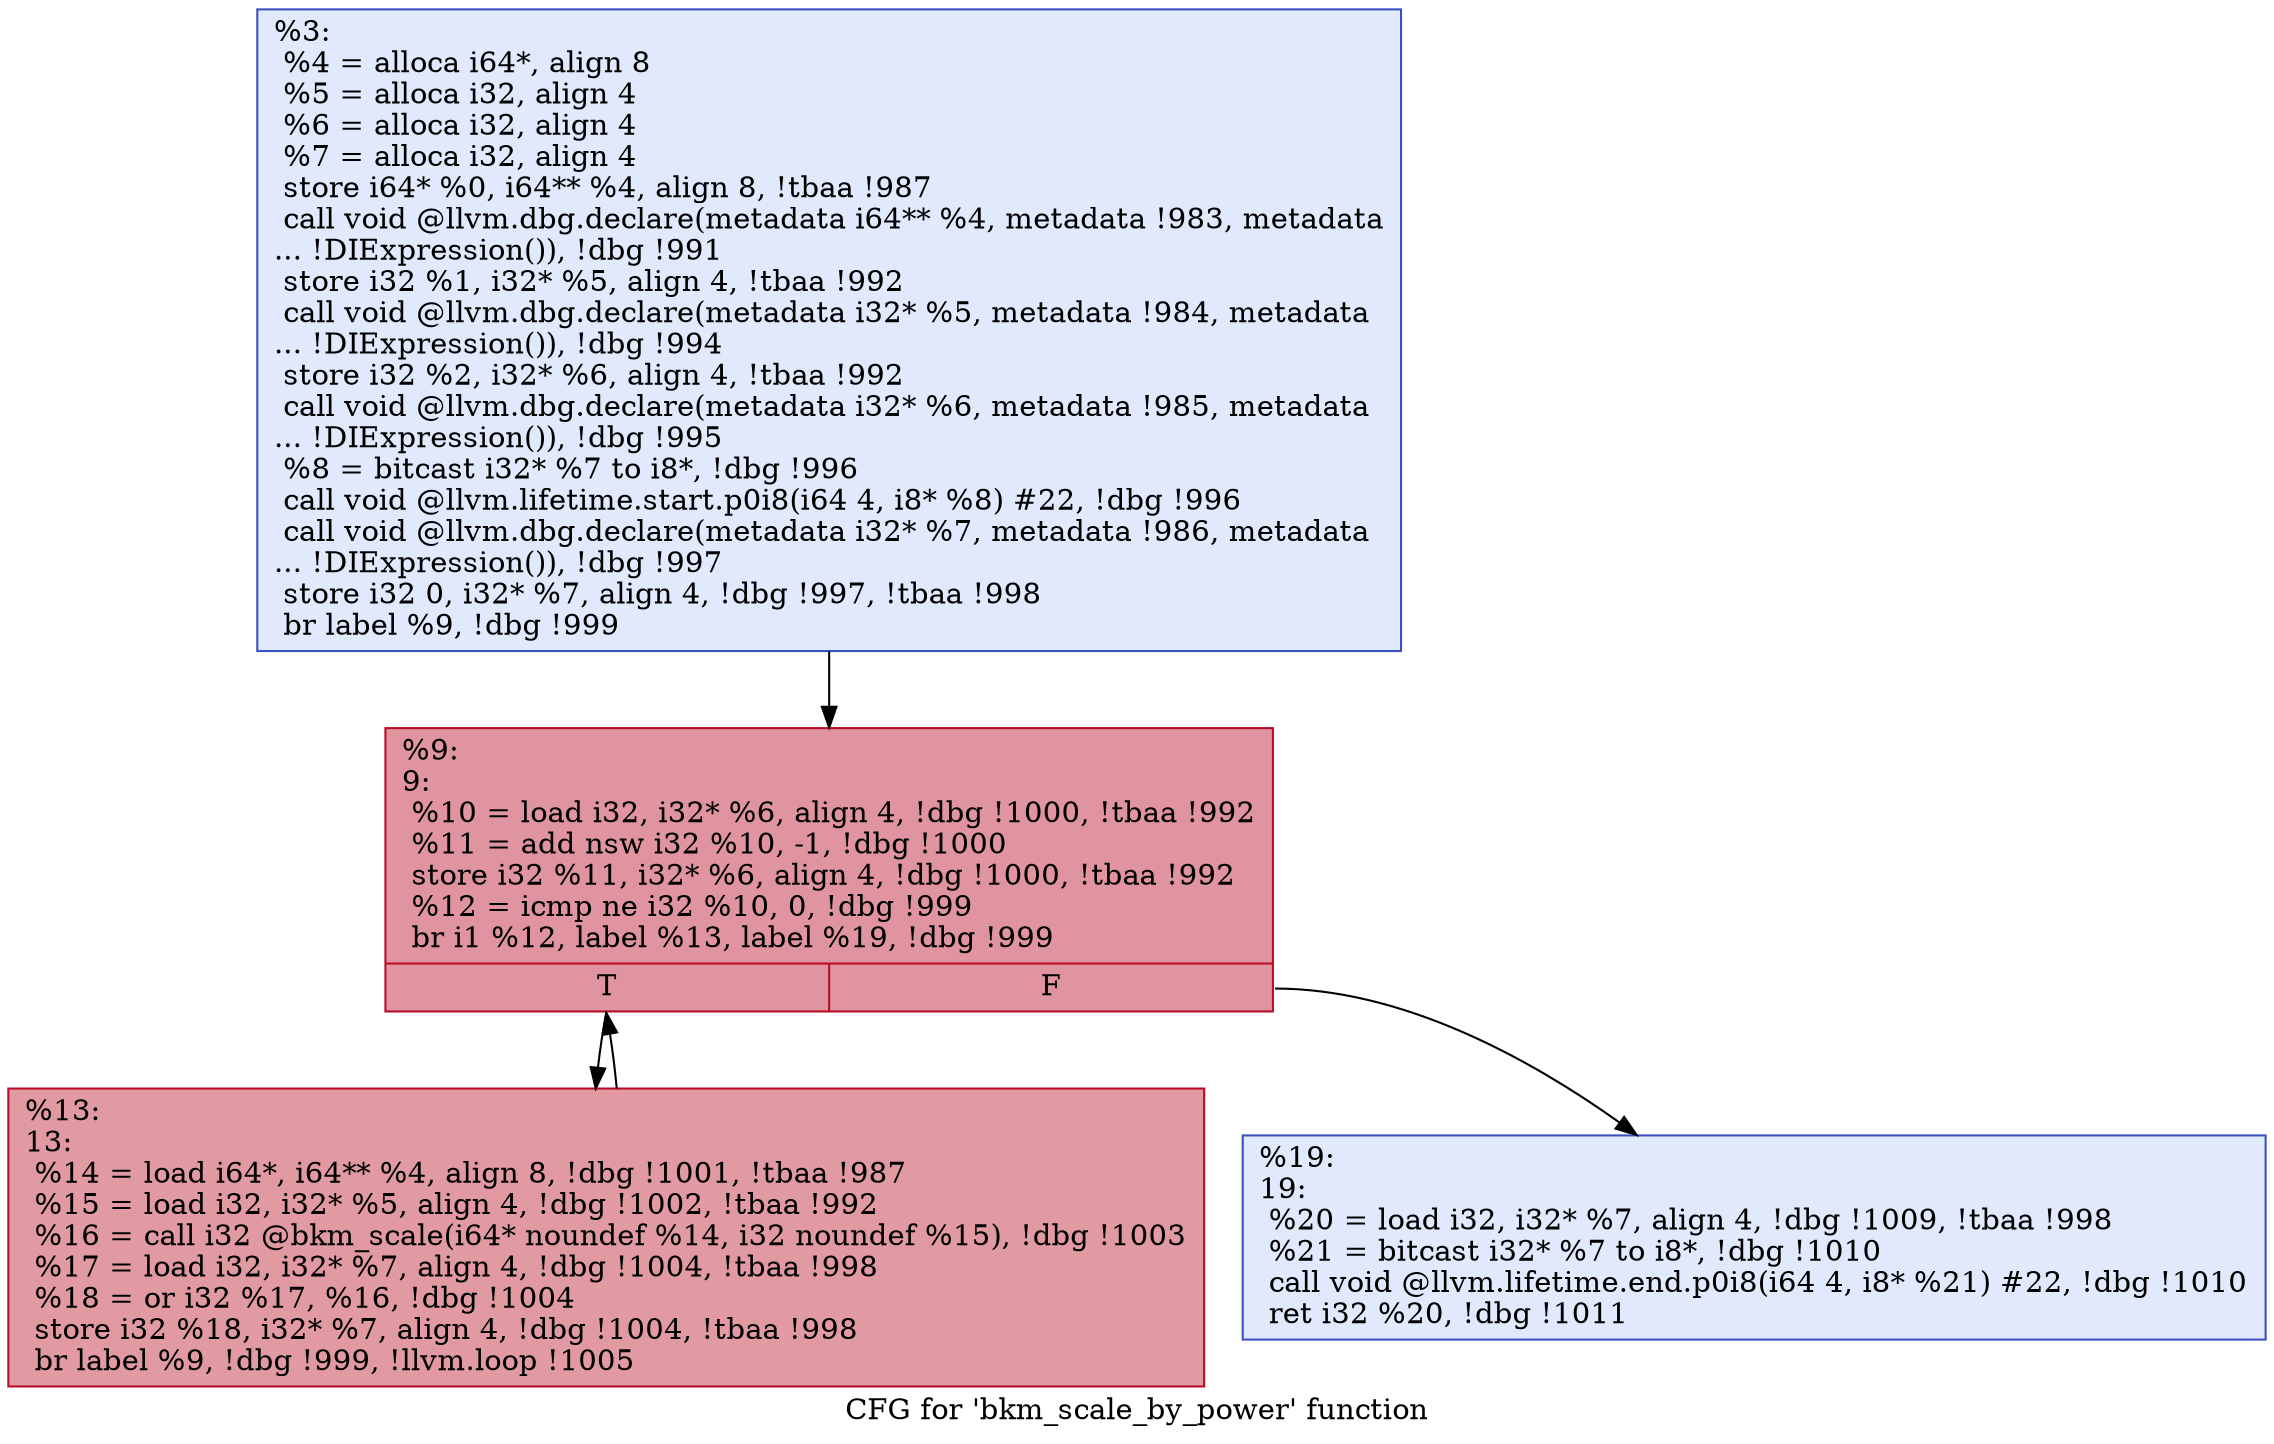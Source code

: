 digraph "CFG for 'bkm_scale_by_power' function" {
	label="CFG for 'bkm_scale_by_power' function";

	Node0x26115c0 [shape=record,color="#3d50c3ff", style=filled, fillcolor="#b9d0f970",label="{%3:\l  %4 = alloca i64*, align 8\l  %5 = alloca i32, align 4\l  %6 = alloca i32, align 4\l  %7 = alloca i32, align 4\l  store i64* %0, i64** %4, align 8, !tbaa !987\l  call void @llvm.dbg.declare(metadata i64** %4, metadata !983, metadata\l... !DIExpression()), !dbg !991\l  store i32 %1, i32* %5, align 4, !tbaa !992\l  call void @llvm.dbg.declare(metadata i32* %5, metadata !984, metadata\l... !DIExpression()), !dbg !994\l  store i32 %2, i32* %6, align 4, !tbaa !992\l  call void @llvm.dbg.declare(metadata i32* %6, metadata !985, metadata\l... !DIExpression()), !dbg !995\l  %8 = bitcast i32* %7 to i8*, !dbg !996\l  call void @llvm.lifetime.start.p0i8(i64 4, i8* %8) #22, !dbg !996\l  call void @llvm.dbg.declare(metadata i32* %7, metadata !986, metadata\l... !DIExpression()), !dbg !997\l  store i32 0, i32* %7, align 4, !dbg !997, !tbaa !998\l  br label %9, !dbg !999\l}"];
	Node0x26115c0 -> Node0x2613a00;
	Node0x2613a00 [shape=record,color="#b70d28ff", style=filled, fillcolor="#b70d2870",label="{%9:\l9:                                                \l  %10 = load i32, i32* %6, align 4, !dbg !1000, !tbaa !992\l  %11 = add nsw i32 %10, -1, !dbg !1000\l  store i32 %11, i32* %6, align 4, !dbg !1000, !tbaa !992\l  %12 = icmp ne i32 %10, 0, !dbg !999\l  br i1 %12, label %13, label %19, !dbg !999\l|{<s0>T|<s1>F}}"];
	Node0x2613a00:s0 -> Node0x2613a50;
	Node0x2613a00:s1 -> Node0x2613aa0;
	Node0x2613a50 [shape=record,color="#b70d28ff", style=filled, fillcolor="#bb1b2c70",label="{%13:\l13:                                               \l  %14 = load i64*, i64** %4, align 8, !dbg !1001, !tbaa !987\l  %15 = load i32, i32* %5, align 4, !dbg !1002, !tbaa !992\l  %16 = call i32 @bkm_scale(i64* noundef %14, i32 noundef %15), !dbg !1003\l  %17 = load i32, i32* %7, align 4, !dbg !1004, !tbaa !998\l  %18 = or i32 %17, %16, !dbg !1004\l  store i32 %18, i32* %7, align 4, !dbg !1004, !tbaa !998\l  br label %9, !dbg !999, !llvm.loop !1005\l}"];
	Node0x2613a50 -> Node0x2613a00;
	Node0x2613aa0 [shape=record,color="#3d50c3ff", style=filled, fillcolor="#b9d0f970",label="{%19:\l19:                                               \l  %20 = load i32, i32* %7, align 4, !dbg !1009, !tbaa !998\l  %21 = bitcast i32* %7 to i8*, !dbg !1010\l  call void @llvm.lifetime.end.p0i8(i64 4, i8* %21) #22, !dbg !1010\l  ret i32 %20, !dbg !1011\l}"];
}
